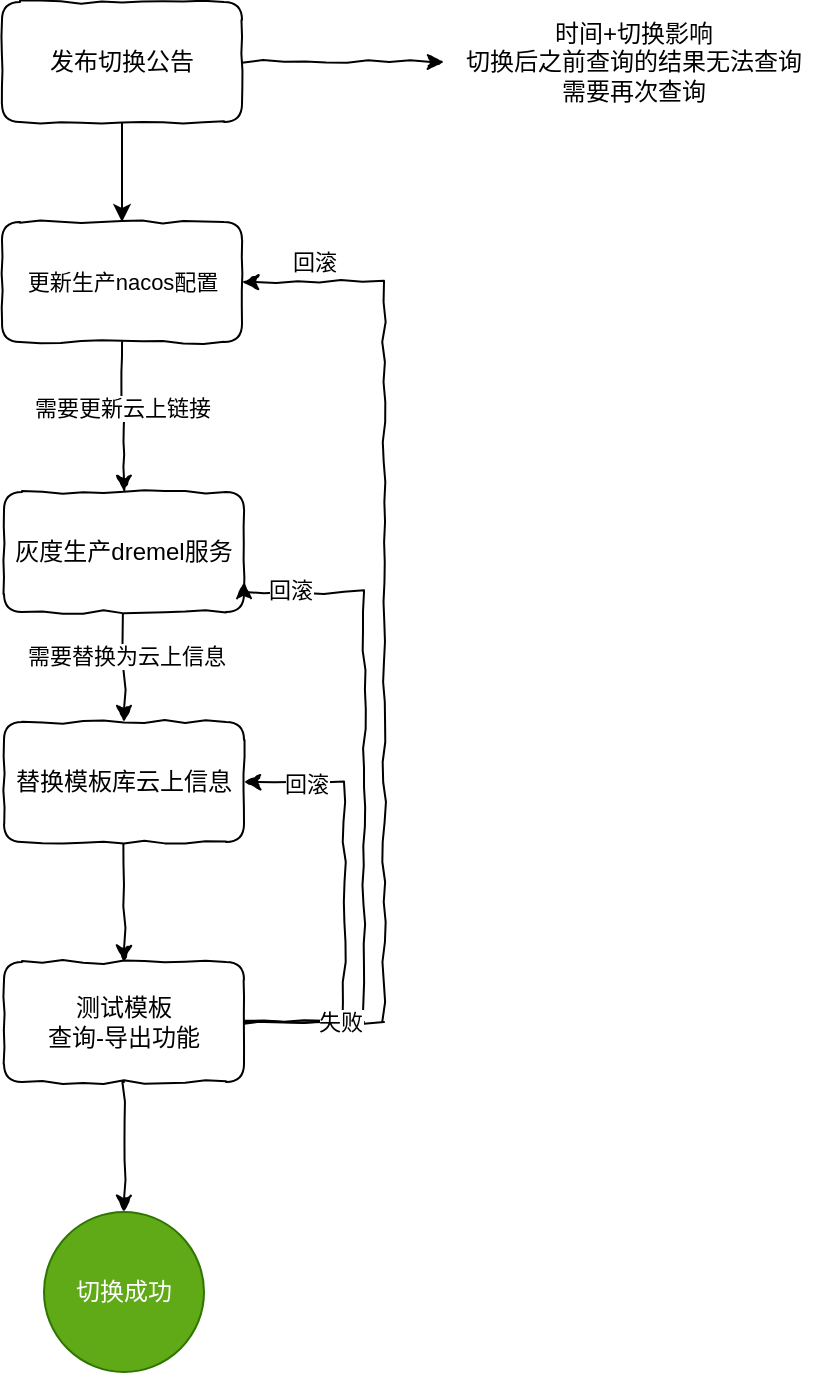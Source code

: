 <mxfile version="20.7.4" type="github">
  <diagram id="_-UgdHPy3DLZ9YSsUcb9" name="第 1 页">
    <mxGraphModel dx="1434" dy="699" grid="1" gridSize="10" guides="1" tooltips="1" connect="1" arrows="1" fold="1" page="1" pageScale="1" pageWidth="827" pageHeight="1169" math="0" shadow="0">
      <root>
        <mxCell id="0" />
        <mxCell id="1" parent="0" />
        <mxCell id="GBAzb-mn1tss-nipXTmw-5" style="edgeStyle=orthogonalEdgeStyle;rounded=0;orthogonalLoop=1;jettySize=auto;html=1;snapToPoint=0;fixDash=0;metaEdit=0;comic=1;" parent="1" source="GBAzb-mn1tss-nipXTmw-1" target="GBAzb-mn1tss-nipXTmw-2" edge="1">
          <mxGeometry relative="1" as="geometry" />
        </mxCell>
        <mxCell id="GBAzb-mn1tss-nipXTmw-6" value="需要更新云上链接" style="edgeLabel;html=1;align=center;verticalAlign=middle;resizable=0;points=[];snapToPoint=0;fixDash=0;metaEdit=0;comic=1;" parent="GBAzb-mn1tss-nipXTmw-5" vertex="1" connectable="0">
          <mxGeometry x="-0.133" relative="1" as="geometry">
            <mxPoint as="offset" />
          </mxGeometry>
        </mxCell>
        <mxCell id="GBAzb-mn1tss-nipXTmw-1" value="" style="rounded=1;whiteSpace=wrap;html=1;fontFamily=Verdana;labelBackgroundColor=none;snapToPoint=0;fixDash=0;metaEdit=0;comic=1;" parent="1" vertex="1">
          <mxGeometry x="239" y="200" width="120" height="60" as="geometry" />
        </mxCell>
        <mxCell id="GBAzb-mn1tss-nipXTmw-8" style="edgeStyle=orthogonalEdgeStyle;rounded=0;orthogonalLoop=1;jettySize=auto;html=1;entryX=0.5;entryY=0;entryDx=0;entryDy=0;fontFamily=Verdana;snapToPoint=0;fixDash=0;metaEdit=0;comic=1;" parent="1" source="GBAzb-mn1tss-nipXTmw-2" target="GBAzb-mn1tss-nipXTmw-7" edge="1">
          <mxGeometry relative="1" as="geometry" />
        </mxCell>
        <mxCell id="GBAzb-mn1tss-nipXTmw-10" value="需要替换为云上信息" style="edgeLabel;html=1;align=center;verticalAlign=middle;resizable=0;points=[];fontFamily=Verdana;snapToPoint=0;fixDash=0;metaEdit=0;comic=1;" parent="GBAzb-mn1tss-nipXTmw-8" vertex="1" connectable="0">
          <mxGeometry x="-0.2" y="1" relative="1" as="geometry">
            <mxPoint as="offset" />
          </mxGeometry>
        </mxCell>
        <mxCell id="GBAzb-mn1tss-nipXTmw-2" value="灰度生产dremel服务" style="rounded=1;whiteSpace=wrap;html=1;snapToPoint=0;fixDash=0;metaEdit=0;comic=1;" parent="1" vertex="1">
          <mxGeometry x="240" y="335" width="120" height="60" as="geometry" />
        </mxCell>
        <mxCell id="GBAzb-mn1tss-nipXTmw-12" style="edgeStyle=orthogonalEdgeStyle;rounded=0;orthogonalLoop=1;jettySize=auto;html=1;exitX=0.5;exitY=1;exitDx=0;exitDy=0;entryX=0.5;entryY=0;entryDx=0;entryDy=0;fontFamily=Verdana;snapToPoint=0;fixDash=0;metaEdit=0;comic=1;" parent="1" source="GBAzb-mn1tss-nipXTmw-7" target="GBAzb-mn1tss-nipXTmw-11" edge="1">
          <mxGeometry relative="1" as="geometry" />
        </mxCell>
        <mxCell id="GBAzb-mn1tss-nipXTmw-7" value="替换模板库云上信息" style="rounded=1;whiteSpace=wrap;html=1;snapToPoint=0;fixDash=0;metaEdit=0;comic=1;" parent="1" vertex="1">
          <mxGeometry x="240" y="450" width="120" height="60" as="geometry" />
        </mxCell>
        <mxCell id="GBAzb-mn1tss-nipXTmw-13" style="edgeStyle=orthogonalEdgeStyle;rounded=0;orthogonalLoop=1;jettySize=auto;html=1;entryX=1;entryY=0.5;entryDx=0;entryDy=0;fontFamily=Verdana;snapToPoint=0;fixDash=0;metaEdit=0;comic=1;" parent="1" source="GBAzb-mn1tss-nipXTmw-11" target="GBAzb-mn1tss-nipXTmw-7" edge="1">
          <mxGeometry relative="1" as="geometry">
            <Array as="points">
              <mxPoint x="410" y="600" />
              <mxPoint x="410" y="480" />
            </Array>
          </mxGeometry>
        </mxCell>
        <mxCell id="GBAzb-mn1tss-nipXTmw-15" value="回滚" style="edgeLabel;html=1;align=center;verticalAlign=middle;resizable=0;points=[];fontFamily=Verdana;snapToPoint=0;fixDash=0;metaEdit=0;comic=1;" parent="GBAzb-mn1tss-nipXTmw-13" vertex="1" connectable="0">
          <mxGeometry x="0.718" y="1" relative="1" as="geometry">
            <mxPoint as="offset" />
          </mxGeometry>
        </mxCell>
        <mxCell id="GBAzb-mn1tss-nipXTmw-14" style="edgeStyle=orthogonalEdgeStyle;rounded=0;orthogonalLoop=1;jettySize=auto;html=1;fontFamily=Verdana;entryX=1;entryY=0.75;entryDx=0;entryDy=0;exitX=1;exitY=0.5;exitDx=0;exitDy=0;snapToPoint=0;fixDash=0;metaEdit=0;comic=1;" parent="1" source="GBAzb-mn1tss-nipXTmw-11" target="GBAzb-mn1tss-nipXTmw-2" edge="1">
          <mxGeometry relative="1" as="geometry">
            <mxPoint x="410" y="390" as="targetPoint" />
            <Array as="points">
              <mxPoint x="420" y="600" />
              <mxPoint x="420" y="385" />
            </Array>
          </mxGeometry>
        </mxCell>
        <mxCell id="GBAzb-mn1tss-nipXTmw-16" value="回滚" style="edgeLabel;html=1;align=center;verticalAlign=middle;resizable=0;points=[];fontFamily=Verdana;snapToPoint=0;fixDash=0;metaEdit=0;comic=1;" parent="GBAzb-mn1tss-nipXTmw-14" vertex="1" connectable="0">
          <mxGeometry x="0.835" y="-1" relative="1" as="geometry">
            <mxPoint as="offset" />
          </mxGeometry>
        </mxCell>
        <mxCell id="GBAzb-mn1tss-nipXTmw-17" style="edgeStyle=orthogonalEdgeStyle;rounded=0;orthogonalLoop=1;jettySize=auto;html=1;entryX=1;entryY=0.5;entryDx=0;entryDy=0;fontFamily=Verdana;snapToPoint=0;fixDash=0;metaEdit=0;comic=1;" parent="1" target="GBAzb-mn1tss-nipXTmw-1" edge="1">
          <mxGeometry relative="1" as="geometry">
            <mxPoint x="360" y="600" as="sourcePoint" />
            <Array as="points">
              <mxPoint x="430" y="600" />
              <mxPoint x="430" y="230" />
            </Array>
          </mxGeometry>
        </mxCell>
        <mxCell id="GBAzb-mn1tss-nipXTmw-18" value="回滚" style="edgeLabel;html=1;align=center;verticalAlign=middle;resizable=0;points=[];fontFamily=Verdana;snapToPoint=0;fixDash=0;metaEdit=0;comic=1;" parent="GBAzb-mn1tss-nipXTmw-17" vertex="1" connectable="0">
          <mxGeometry x="0.862" y="3" relative="1" as="geometry">
            <mxPoint y="-13" as="offset" />
          </mxGeometry>
        </mxCell>
        <mxCell id="GBAzb-mn1tss-nipXTmw-19" value="失败" style="edgeLabel;html=1;align=center;verticalAlign=middle;resizable=0;points=[];fontFamily=Verdana;snapToPoint=0;fixDash=0;metaEdit=0;comic=1;" parent="GBAzb-mn1tss-nipXTmw-17" vertex="1" connectable="0">
          <mxGeometry x="-0.812" relative="1" as="geometry">
            <mxPoint as="offset" />
          </mxGeometry>
        </mxCell>
        <mxCell id="GBAzb-mn1tss-nipXTmw-21" style="edgeStyle=orthogonalEdgeStyle;rounded=0;orthogonalLoop=1;jettySize=auto;html=1;entryX=0.5;entryY=0;entryDx=0;entryDy=0;fontFamily=Verdana;snapToPoint=0;fixDash=0;metaEdit=0;comic=1;" parent="1" source="GBAzb-mn1tss-nipXTmw-11" target="GBAzb-mn1tss-nipXTmw-20" edge="1">
          <mxGeometry relative="1" as="geometry" />
        </mxCell>
        <mxCell id="GBAzb-mn1tss-nipXTmw-11" value="测试模板&lt;br&gt;查询-导出功能" style="rounded=1;whiteSpace=wrap;html=1;snapToPoint=0;fixDash=0;metaEdit=0;comic=1;" parent="1" vertex="1">
          <mxGeometry x="240" y="570" width="120" height="60" as="geometry" />
        </mxCell>
        <mxCell id="GBAzb-mn1tss-nipXTmw-20" value="切换成功" style="ellipse;whiteSpace=wrap;html=1;aspect=fixed;labelBackgroundColor=none;fontFamily=Verdana;fillColor=#60a917;fontColor=#ffffff;strokeColor=#2D7600;snapToPoint=0;fixDash=0;metaEdit=0;comic=1;" parent="1" vertex="1">
          <mxGeometry x="260" y="695" width="80" height="80" as="geometry" />
        </mxCell>
        <mxCell id="Vw8giEME_EH66Epu51ow-1" value="更新生产nacos配置" style="edgeLabel;html=1;align=center;verticalAlign=middle;resizable=0;points=[];snapToPoint=0;fixDash=0;metaEdit=0;comic=1;" vertex="1" connectable="0" parent="1">
          <mxGeometry x="299" y="230" as="geometry" />
        </mxCell>
        <mxCell id="Vw8giEME_EH66Epu51ow-4" style="edgeStyle=orthogonalEdgeStyle;rounded=0;orthogonalLoop=1;jettySize=auto;html=1;entryX=0.5;entryY=0;entryDx=0;entryDy=0;" edge="1" parent="1" source="Vw8giEME_EH66Epu51ow-2" target="GBAzb-mn1tss-nipXTmw-1">
          <mxGeometry relative="1" as="geometry" />
        </mxCell>
        <mxCell id="Vw8giEME_EH66Epu51ow-8" style="edgeStyle=orthogonalEdgeStyle;rounded=1;orthogonalLoop=1;jettySize=auto;html=1;entryX=0;entryY=0.5;entryDx=0;entryDy=0;comic=1;" edge="1" parent="1" source="Vw8giEME_EH66Epu51ow-2" target="Vw8giEME_EH66Epu51ow-6">
          <mxGeometry relative="1" as="geometry" />
        </mxCell>
        <mxCell id="Vw8giEME_EH66Epu51ow-2" value="发布切换公告" style="rounded=1;whiteSpace=wrap;html=1;fontFamily=Verdana;labelBackgroundColor=none;snapToPoint=0;fixDash=0;metaEdit=0;comic=1;" vertex="1" parent="1">
          <mxGeometry x="239" y="90" width="120" height="60" as="geometry" />
        </mxCell>
        <mxCell id="Vw8giEME_EH66Epu51ow-6" value="时间+切换影响&lt;br&gt;切换后之前查询的结果无法查询&lt;br&gt;需要再次查询" style="text;strokeColor=none;align=center;fillColor=none;html=1;verticalAlign=middle;whiteSpace=wrap;rounded=0;" vertex="1" parent="1">
          <mxGeometry x="460" y="95" width="190" height="50" as="geometry" />
        </mxCell>
      </root>
    </mxGraphModel>
  </diagram>
</mxfile>
